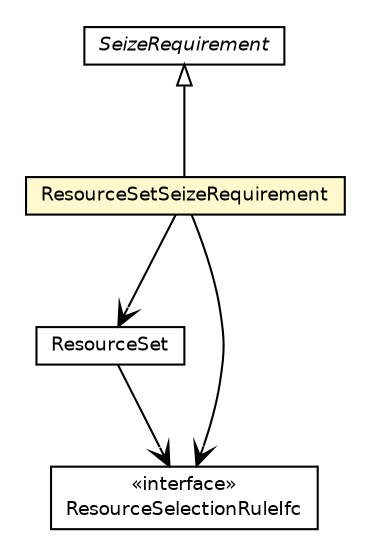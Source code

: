 #!/usr/local/bin/dot
#
# Class diagram 
# Generated by UMLGraph version 5.4 (http://www.umlgraph.org/)
#

digraph G {
	edge [fontname="Helvetica",fontsize=10,labelfontname="Helvetica",labelfontsize=10];
	node [fontname="Helvetica",fontsize=10,shape=plaintext];
	nodesep=0.25;
	ranksep=0.5;
	// jsl.modeling.elements.resource.SeizeRequirement
	c166364 [label=<<table title="jsl.modeling.elements.resource.SeizeRequirement" border="0" cellborder="1" cellspacing="0" cellpadding="2" port="p" href="./SeizeRequirement.html">
		<tr><td><table border="0" cellspacing="0" cellpadding="1">
<tr><td align="center" balign="center"><font face="Helvetica-Oblique"> SeizeRequirement </font></td></tr>
		</table></td></tr>
		</table>>, URL="./SeizeRequirement.html", fontname="Helvetica", fontcolor="black", fontsize=9.0];
	// jsl.modeling.elements.resource.ResourceSetSeizeRequirement
	c166368 [label=<<table title="jsl.modeling.elements.resource.ResourceSetSeizeRequirement" border="0" cellborder="1" cellspacing="0" cellpadding="2" port="p" bgcolor="lemonChiffon" href="./ResourceSetSeizeRequirement.html">
		<tr><td><table border="0" cellspacing="0" cellpadding="1">
<tr><td align="center" balign="center"> ResourceSetSeizeRequirement </td></tr>
		</table></td></tr>
		</table>>, URL="./ResourceSetSeizeRequirement.html", fontname="Helvetica", fontcolor="black", fontsize=9.0];
	// jsl.modeling.elements.resource.ResourceSet
	c166369 [label=<<table title="jsl.modeling.elements.resource.ResourceSet" border="0" cellborder="1" cellspacing="0" cellpadding="2" port="p" href="./ResourceSet.html">
		<tr><td><table border="0" cellspacing="0" cellpadding="1">
<tr><td align="center" balign="center"> ResourceSet </td></tr>
		</table></td></tr>
		</table>>, URL="./ResourceSet.html", fontname="Helvetica", fontcolor="black", fontsize=9.0];
	// jsl.modeling.elements.resource.ResourceSelectionRuleIfc
	c166370 [label=<<table title="jsl.modeling.elements.resource.ResourceSelectionRuleIfc" border="0" cellborder="1" cellspacing="0" cellpadding="2" port="p" href="./ResourceSelectionRuleIfc.html">
		<tr><td><table border="0" cellspacing="0" cellpadding="1">
<tr><td align="center" balign="center"> &#171;interface&#187; </td></tr>
<tr><td align="center" balign="center"> ResourceSelectionRuleIfc </td></tr>
		</table></td></tr>
		</table>>, URL="./ResourceSelectionRuleIfc.html", fontname="Helvetica", fontcolor="black", fontsize=9.0];
	//jsl.modeling.elements.resource.ResourceSetSeizeRequirement extends jsl.modeling.elements.resource.SeizeRequirement
	c166364:p -> c166368:p [dir=back,arrowtail=empty];
	// jsl.modeling.elements.resource.ResourceSetSeizeRequirement NAVASSOC jsl.modeling.elements.resource.ResourceSet
	c166368:p -> c166369:p [taillabel="", label="", headlabel="", fontname="Helvetica", fontcolor="black", fontsize=10.0, color="black", arrowhead=open];
	// jsl.modeling.elements.resource.ResourceSetSeizeRequirement NAVASSOC jsl.modeling.elements.resource.ResourceSelectionRuleIfc
	c166368:p -> c166370:p [taillabel="", label="", headlabel="", fontname="Helvetica", fontcolor="black", fontsize=10.0, color="black", arrowhead=open];
	// jsl.modeling.elements.resource.ResourceSet NAVASSOC jsl.modeling.elements.resource.ResourceSelectionRuleIfc
	c166369:p -> c166370:p [taillabel="", label="", headlabel="", fontname="Helvetica", fontcolor="black", fontsize=10.0, color="black", arrowhead=open];
}

